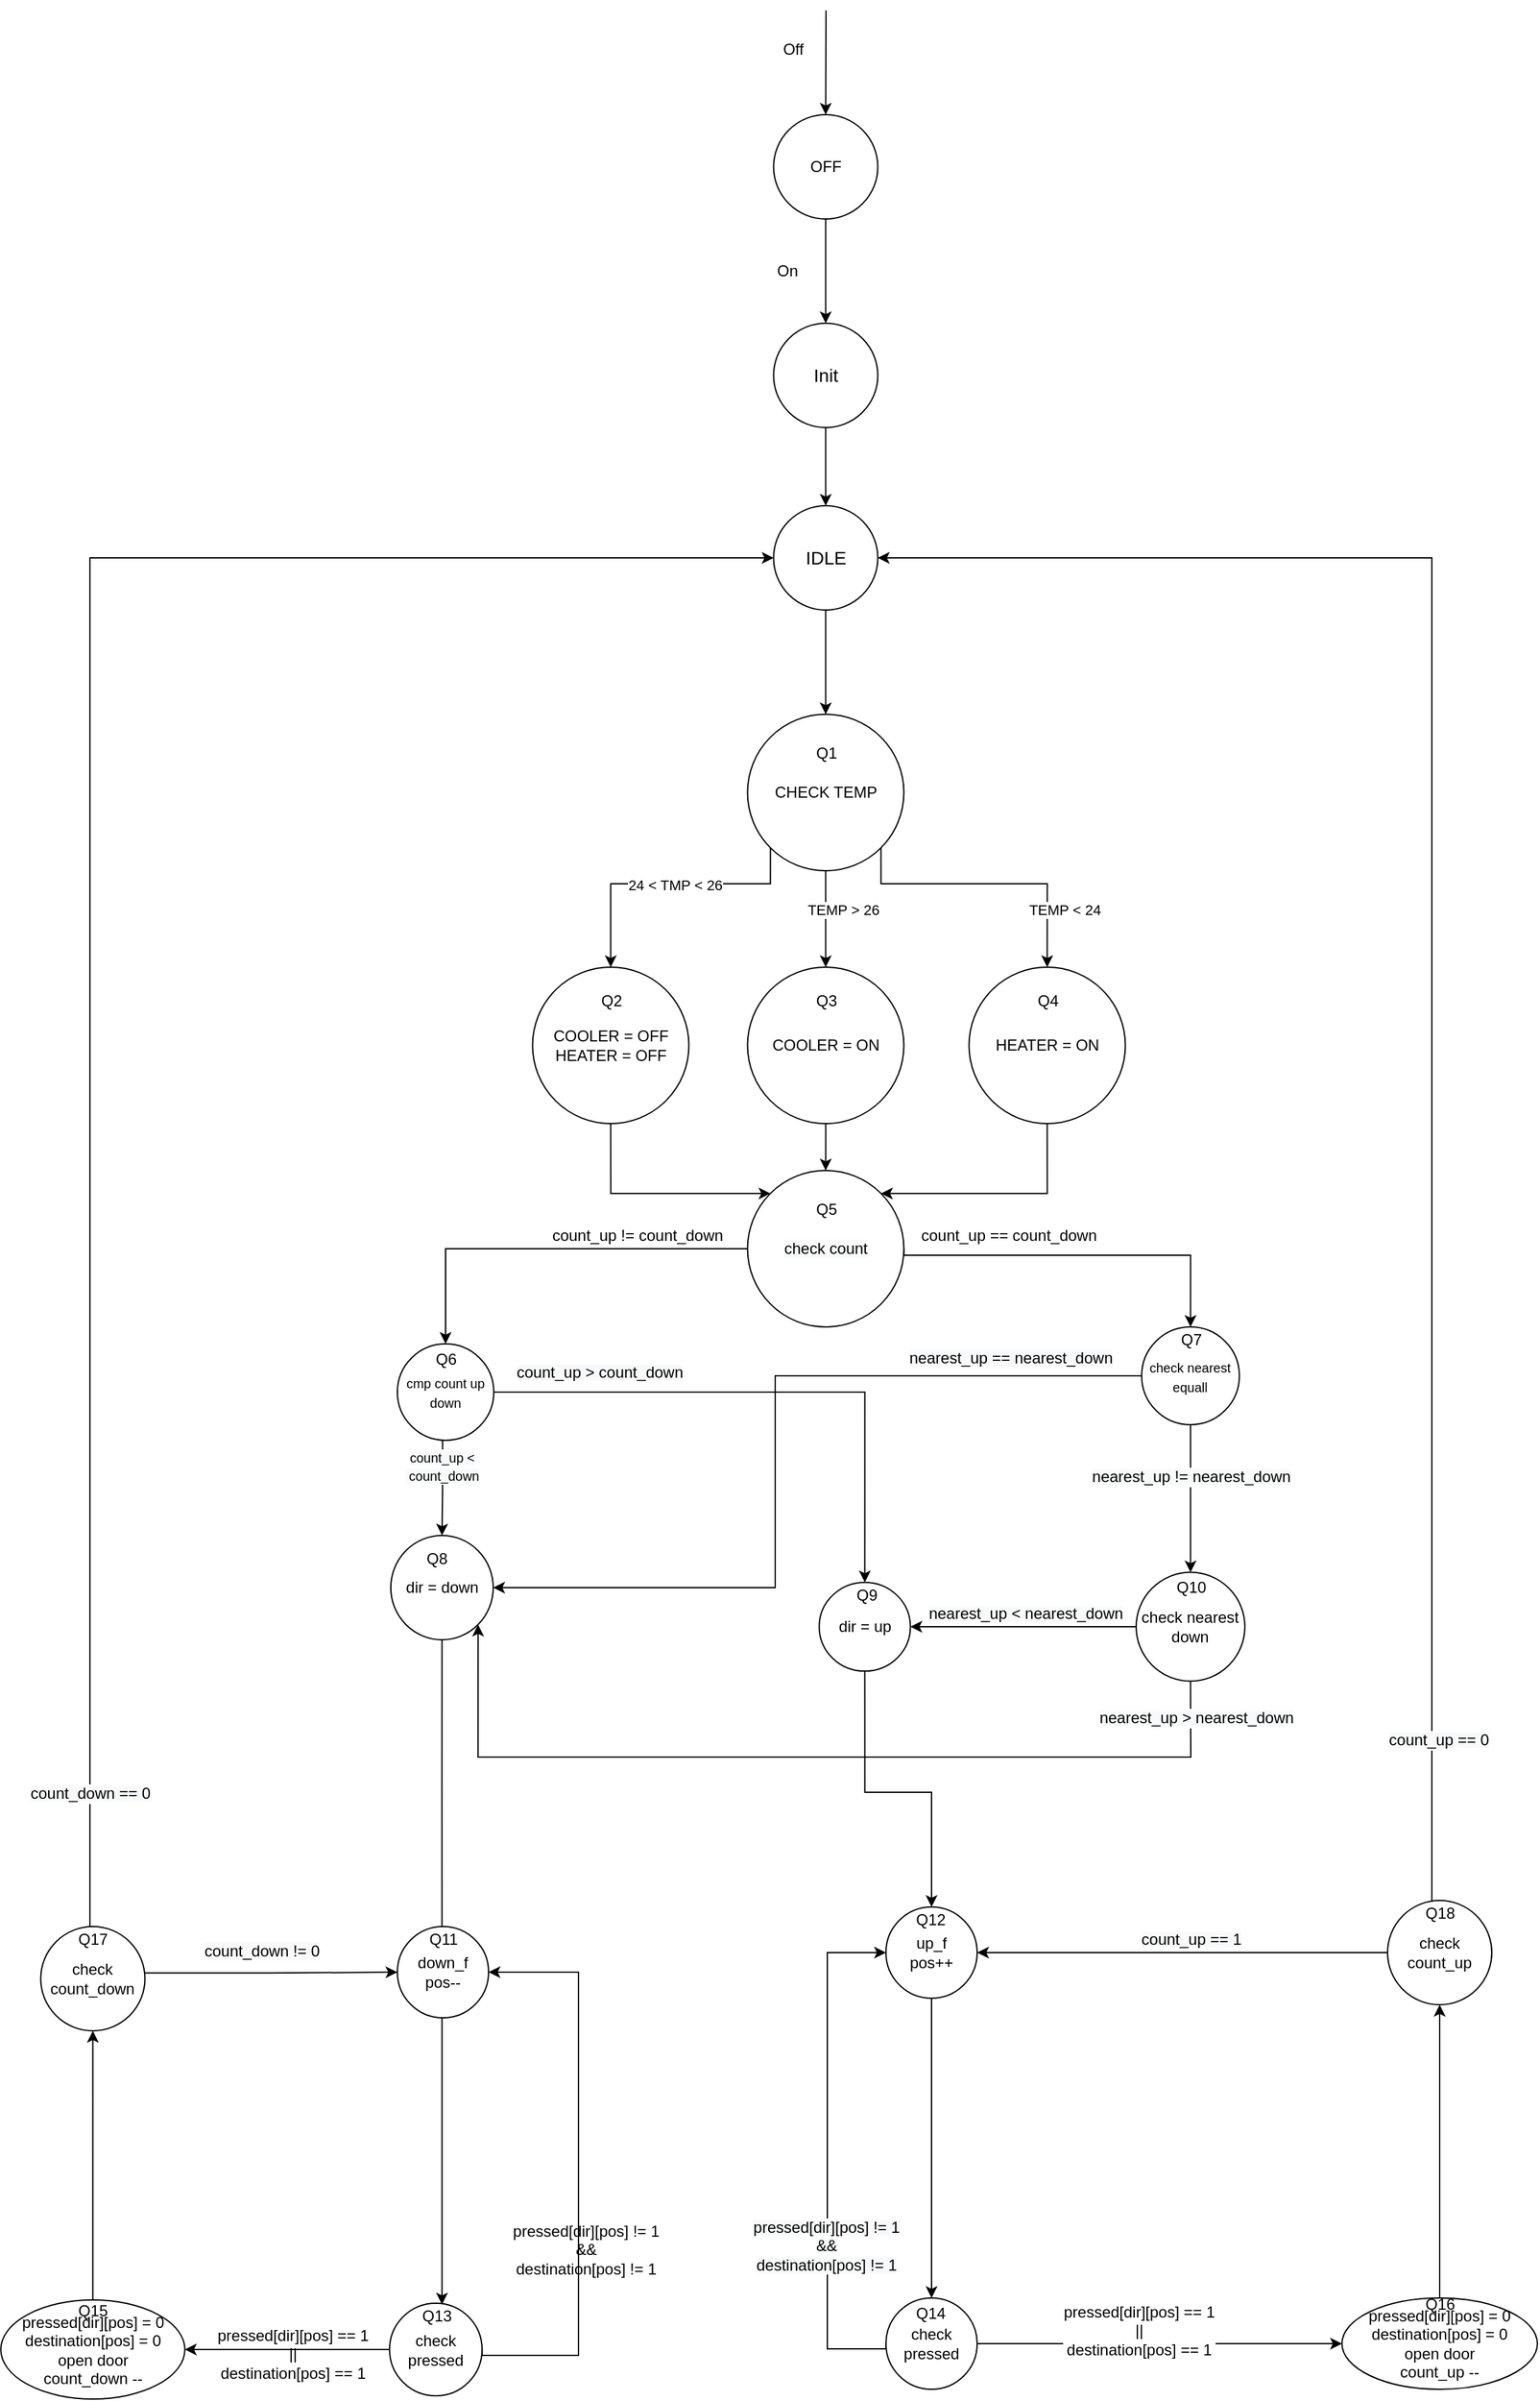 <mxfile version="14.1.8" type="device" pages="2"><diagram id="pv9INBrk64z_l6ljHZR-" name="Elevator-FSM"><mxGraphModel dx="2687" dy="2450" grid="1" gridSize="10" guides="1" tooltips="1" connect="1" arrows="1" fold="1" page="1" pageScale="1" pageWidth="850" pageHeight="1100" math="0" shadow="0"><root><mxCell id="Q8bLb87BkeB2P3EXjg8J-0"/><mxCell id="Q8bLb87BkeB2P3EXjg8J-1" parent="Q8bLb87BkeB2P3EXjg8J-0"/><mxCell id="St3hky7hIt8MXz3nngek-2" style="edgeStyle=orthogonalEdgeStyle;rounded=0;orthogonalLoop=1;jettySize=auto;html=1;entryX=0.5;entryY=0;entryDx=0;entryDy=0;exitX=1;exitY=0.5;exitDx=0;exitDy=0;" parent="Q8bLb87BkeB2P3EXjg8J-1" source="St3hky7hIt8MXz3nngek-59" target="St3hky7hIt8MXz3nngek-12" edge="1"><mxGeometry relative="1" as="geometry"><mxPoint x="540" y="560" as="targetPoint"/><mxPoint x="239.25" y="450" as="sourcePoint"/></mxGeometry></mxCell><mxCell id="St3hky7hIt8MXz3nngek-4" style="edgeStyle=orthogonalEdgeStyle;rounded=0;orthogonalLoop=1;jettySize=auto;html=1;entryX=0.5;entryY=0;entryDx=0;entryDy=0;exitX=0.469;exitY=0.991;exitDx=0;exitDy=0;exitPerimeter=0;" parent="Q8bLb87BkeB2P3EXjg8J-1" source="St3hky7hIt8MXz3nngek-59" target="St3hky7hIt8MXz3nngek-14" edge="1"><mxGeometry relative="1" as="geometry"><mxPoint x="154" y="500" as="sourcePoint"/></mxGeometry></mxCell><mxCell id="St3hky7hIt8MXz3nngek-5" value="&lt;span style=&quot;font-size: 10px ; background-color: rgb(248 , 249 , 250)&quot;&gt;count_up &amp;lt;&lt;br&gt;&amp;nbsp;count_down&lt;/span&gt;" style="edgeLabel;html=1;align=center;verticalAlign=middle;resizable=0;points=[];" parent="St3hky7hIt8MXz3nngek-4" connectable="0" vertex="1"><mxGeometry x="-0.442" y="-1" relative="1" as="geometry"><mxPoint as="offset"/></mxGeometry></mxCell><mxCell id="St3hky7hIt8MXz3nngek-7" style="edgeStyle=orthogonalEdgeStyle;rounded=0;orthogonalLoop=1;jettySize=auto;html=1;entryX=0.5;entryY=0;entryDx=0;entryDy=0;" parent="Q8bLb87BkeB2P3EXjg8J-1" edge="1"><mxGeometry relative="1" as="geometry"><mxPoint x="154.25" y="1140" as="targetPoint"/><mxPoint x="154.25" y="920" as="sourcePoint"/></mxGeometry></mxCell><mxCell id="St3hky7hIt8MXz3nngek-9" style="edgeStyle=orthogonalEdgeStyle;rounded=0;orthogonalLoop=1;jettySize=auto;html=1;entryX=0.5;entryY=0;entryDx=0;entryDy=0;exitX=0.5;exitY=1;exitDx=0;exitDy=0;" parent="Q8bLb87BkeB2P3EXjg8J-1" source="yNQy69_qv_kKldYW7w_j-2" target="yNQy69_qv_kKldYW7w_j-1" edge="1"><mxGeometry relative="1" as="geometry"><mxPoint x="515" y="900" as="sourcePoint"/><mxPoint x="540" y="1140" as="targetPoint"/><Array as="points"><mxPoint x="530" y="1134"/></Array></mxGeometry></mxCell><mxCell id="St3hky7hIt8MXz3nngek-11" style="edgeStyle=orthogonalEdgeStyle;rounded=0;orthogonalLoop=1;jettySize=auto;html=1;entryX=0.5;entryY=0;entryDx=0;entryDy=0;" parent="Q8bLb87BkeB2P3EXjg8J-1" source="St3hky7hIt8MXz3nngek-12" target="yNQy69_qv_kKldYW7w_j-2" edge="1"><mxGeometry relative="1" as="geometry"><mxPoint x="515" y="840" as="targetPoint"/><Array as="points"><mxPoint x="479" y="747"/><mxPoint x="530" y="747"/></Array></mxGeometry></mxCell><mxCell id="St3hky7hIt8MXz3nngek-12" value="&lt;font style=&quot;font-size: 12px&quot;&gt;dir = up&lt;/font&gt;" style="ellipse;whiteSpace=wrap;html=1;" parent="Q8bLb87BkeB2P3EXjg8J-1" vertex="1"><mxGeometry x="443.76" y="585.95" width="70" height="68.11" as="geometry"/></mxCell><mxCell id="St3hky7hIt8MXz3nngek-13" style="edgeStyle=orthogonalEdgeStyle;rounded=0;orthogonalLoop=1;jettySize=auto;html=1;entryX=0.5;entryY=0;entryDx=0;entryDy=0;" parent="Q8bLb87BkeB2P3EXjg8J-1" source="St3hky7hIt8MXz3nngek-14" edge="1"><mxGeometry relative="1" as="geometry"><mxPoint x="154.25" y="860" as="targetPoint"/></mxGeometry></mxCell><mxCell id="St3hky7hIt8MXz3nngek-14" value="&lt;font style=&quot;font-size: 12px&quot;&gt;dir = down&lt;/font&gt;" style="ellipse;whiteSpace=wrap;html=1;" parent="Q8bLb87BkeB2P3EXjg8J-1" vertex="1"><mxGeometry x="114.94" y="550" width="78.62" height="80" as="geometry"/></mxCell><mxCell id="St3hky7hIt8MXz3nngek-15" style="edgeStyle=orthogonalEdgeStyle;rounded=0;orthogonalLoop=1;jettySize=auto;html=1;entryX=0;entryY=0.5;entryDx=0;entryDy=0;exitX=1;exitY=0.5;exitDx=0;exitDy=0;" parent="Q8bLb87BkeB2P3EXjg8J-1" source="yNQy69_qv_kKldYW7w_j-1" target="St3hky7hIt8MXz3nngek-21" edge="1"><mxGeometry relative="1" as="geometry"><mxPoint x="620.63" y="1114.29" as="sourcePoint"/></mxGeometry></mxCell><mxCell id="St3hky7hIt8MXz3nngek-16" value="&lt;span style=&quot;color: rgb(0 , 0 , 0) ; font-family: &amp;#34;helvetica&amp;#34; ; font-style: normal ; font-weight: 400 ; letter-spacing: normal ; text-indent: 0px ; text-transform: none ; word-spacing: 0px ; display: inline ; float: none&quot;&gt;&lt;font style=&quot;font-size: 12px&quot;&gt;pressed[dir][pos] == 1&lt;br&gt;||&lt;br&gt;destination[pos] == 1&lt;br&gt;&lt;/font&gt;&lt;/span&gt;" style="edgeLabel;html=1;align=center;verticalAlign=middle;resizable=0;points=[];" parent="St3hky7hIt8MXz3nngek-15" connectable="0" vertex="1"><mxGeometry x="-0.139" y="-1" relative="1" as="geometry"><mxPoint x="3" y="-11" as="offset"/></mxGeometry></mxCell><mxCell id="St3hky7hIt8MXz3nngek-17" style="edgeStyle=orthogonalEdgeStyle;rounded=0;orthogonalLoop=1;jettySize=auto;html=1;entryX=0;entryY=0.5;entryDx=0;entryDy=0;exitX=0;exitY=0.5;exitDx=0;exitDy=0;" parent="Q8bLb87BkeB2P3EXjg8J-1" source="yNQy69_qv_kKldYW7w_j-1" target="yNQy69_qv_kKldYW7w_j-2" edge="1"><mxGeometry relative="1" as="geometry"><Array as="points"><mxPoint x="450" y="1174"/><mxPoint x="450" y="870"/></Array><mxPoint x="465" y="1170" as="sourcePoint"/><mxPoint x="455" y="870.029" as="targetPoint"/></mxGeometry></mxCell><mxCell id="St3hky7hIt8MXz3nngek-18" value="&lt;span style=&quot;color: rgb(0 , 0 , 0) ; font-family: &amp;#34;helvetica&amp;#34; ; font-style: normal ; font-weight: 400 ; letter-spacing: normal ; text-align: center ; text-indent: 0px ; text-transform: none ; word-spacing: 0px ; background-color: rgb(248 , 249 , 250) ; display: inline ; float: none&quot;&gt;&lt;font style=&quot;font-size: 12px&quot;&gt;pressed[dir][pos] != 1&lt;br&gt;&amp;amp;&amp;amp;&lt;br&gt;&lt;span&gt;destination[pos] != 1&lt;/span&gt;&lt;br&gt;&lt;/font&gt;&lt;/span&gt;" style="edgeLabel;html=1;align=center;verticalAlign=middle;resizable=0;points=[];" parent="St3hky7hIt8MXz3nngek-17" connectable="0" vertex="1"><mxGeometry x="-0.353" y="-1" relative="1" as="geometry"><mxPoint x="-2.25" y="0.86" as="offset"/></mxGeometry></mxCell><mxCell id="St3hky7hIt8MXz3nngek-20" style="edgeStyle=orthogonalEdgeStyle;rounded=0;orthogonalLoop=1;jettySize=auto;html=1;exitX=0.5;exitY=0;exitDx=0;exitDy=0;entryX=0.5;entryY=1;entryDx=0;entryDy=0;" parent="Q8bLb87BkeB2P3EXjg8J-1" source="St3hky7hIt8MXz3nngek-21" target="yNQy69_qv_kKldYW7w_j-0" edge="1"><mxGeometry relative="1" as="geometry"><mxPoint x="915" y="925.0" as="targetPoint"/><Array as="points"><mxPoint x="920" y="1050"/><mxPoint x="920" y="1050"/></Array></mxGeometry></mxCell><mxCell id="St3hky7hIt8MXz3nngek-21" value="&lt;div&gt;&lt;font style=&quot;font-size: 12px&quot;&gt;pressed[dir][pos] = 0&lt;/font&gt;&lt;/div&gt;&lt;div&gt;&lt;font style=&quot;font-size: 12px&quot;&gt;&lt;span style=&quot;font-family: &amp;#34;helvetica&amp;#34;&quot;&gt;destination[pos] = 0&lt;/span&gt;&lt;br&gt;&lt;/font&gt;&lt;/div&gt;&lt;div&gt;&lt;font style=&quot;font-size: 12px&quot;&gt;open door&lt;/font&gt;&lt;/div&gt;&lt;div&gt;&lt;font style=&quot;font-size: 12px&quot;&gt;count_up --&lt;/font&gt;&lt;br&gt;&lt;/div&gt;" style="ellipse;whiteSpace=wrap;html=1;" parent="Q8bLb87BkeB2P3EXjg8J-1" vertex="1"><mxGeometry x="845" y="1135" width="150" height="70" as="geometry"/></mxCell><mxCell id="St3hky7hIt8MXz3nngek-22" style="edgeStyle=orthogonalEdgeStyle;rounded=0;orthogonalLoop=1;jettySize=auto;html=1;exitX=0.425;exitY=0;exitDx=0;exitDy=0;exitPerimeter=0;" parent="Q8bLb87BkeB2P3EXjg8J-1" source="yNQy69_qv_kKldYW7w_j-0" target="St3hky7hIt8MXz3nngek-57" edge="1"><mxGeometry relative="1" as="geometry"><mxPoint x="633.75" y="135" as="targetPoint"/><Array as="points"><mxPoint x="914" y="-200"/></Array><mxPoint x="915" y="815" as="sourcePoint"/></mxGeometry></mxCell><mxCell id="St3hky7hIt8MXz3nngek-23" value="&lt;span style=&quot;color: rgb(0 , 0 , 0) ; font-family: &amp;#34;helvetica&amp;#34; ; font-style: normal ; font-weight: 400 ; letter-spacing: normal ; text-align: center ; text-indent: 0px ; text-transform: none ; word-spacing: 0px ; background-color: rgb(248 , 249 , 250) ; display: inline ; float: none&quot;&gt;&lt;font style=&quot;font-size: 12px&quot;&gt;count_up == 0&lt;/font&gt;&lt;/span&gt;" style="edgeLabel;html=1;align=center;verticalAlign=middle;resizable=0;points=[];" parent="St3hky7hIt8MXz3nngek-22" connectable="0" vertex="1"><mxGeometry x="-0.683" y="-5" relative="1" as="geometry"><mxPoint y="107" as="offset"/></mxGeometry></mxCell><mxCell id="St3hky7hIt8MXz3nngek-24" style="edgeStyle=orthogonalEdgeStyle;rounded=0;orthogonalLoop=1;jettySize=auto;html=1;exitX=0;exitY=0.5;exitDx=0;exitDy=0;entryX=1;entryY=0.5;entryDx=0;entryDy=0;" parent="Q8bLb87BkeB2P3EXjg8J-1" source="yNQy69_qv_kKldYW7w_j-0" target="yNQy69_qv_kKldYW7w_j-2" edge="1"><mxGeometry relative="1" as="geometry"><mxPoint x="831" y="870.0" as="sourcePoint"/><mxPoint x="570" y="870" as="targetPoint"/></mxGeometry></mxCell><mxCell id="St3hky7hIt8MXz3nngek-25" value="&lt;span style=&quot;color: rgb(0 , 0 , 0) ; font-family: &amp;#34;helvetica&amp;#34; ; font-style: normal ; font-weight: 400 ; letter-spacing: normal ; text-align: center ; text-indent: 0px ; text-transform: none ; word-spacing: 0px ; background-color: rgb(248 , 249 , 250) ; display: inline ; float: none&quot;&gt;&lt;font style=&quot;font-size: 12px&quot;&gt;count_up == 1&lt;/font&gt;&lt;/span&gt;" style="edgeLabel;html=1;align=center;verticalAlign=middle;resizable=0;points=[];" parent="St3hky7hIt8MXz3nngek-24" connectable="0" vertex="1"><mxGeometry x="-0.838" y="-3" relative="1" as="geometry"><mxPoint x="-126.24" y="-7" as="offset"/></mxGeometry></mxCell><mxCell id="St3hky7hIt8MXz3nngek-27" style="edgeStyle=orthogonalEdgeStyle;rounded=0;orthogonalLoop=1;jettySize=auto;html=1;entryX=1;entryY=0.5;entryDx=0;entryDy=0;exitX=0;exitY=0.5;exitDx=0;exitDy=0;" parent="Q8bLb87BkeB2P3EXjg8J-1" source="yNQy69_qv_kKldYW7w_j-8" target="St3hky7hIt8MXz3nngek-33" edge="1"><mxGeometry relative="1" as="geometry"><mxPoint x="79.25" y="1190" as="sourcePoint"/></mxGeometry></mxCell><mxCell id="St3hky7hIt8MXz3nngek-29" style="edgeStyle=orthogonalEdgeStyle;rounded=0;orthogonalLoop=1;jettySize=auto;html=1;exitX=1;exitY=0.5;exitDx=0;exitDy=0;entryX=1;entryY=0.5;entryDx=0;entryDy=0;" parent="Q8bLb87BkeB2P3EXjg8J-1" source="yNQy69_qv_kKldYW7w_j-8" target="yNQy69_qv_kKldYW7w_j-5" edge="1"><mxGeometry relative="1" as="geometry"><Array as="points"><mxPoint x="185" y="1179"/><mxPoint x="259" y="1179"/><mxPoint x="259" y="885"/></Array><mxPoint x="214.25" y="890" as="targetPoint"/><mxPoint x="229.25" y="1190" as="sourcePoint"/></mxGeometry></mxCell><mxCell id="St3hky7hIt8MXz3nngek-32" style="edgeStyle=orthogonalEdgeStyle;rounded=0;orthogonalLoop=1;jettySize=auto;html=1;entryX=0.5;entryY=1;entryDx=0;entryDy=0;" parent="Q8bLb87BkeB2P3EXjg8J-1" source="St3hky7hIt8MXz3nngek-33" target="yNQy69_qv_kKldYW7w_j-3" edge="1"><mxGeometry relative="1" as="geometry"><mxPoint x="-113.75" y="955" as="targetPoint"/></mxGeometry></mxCell><mxCell id="St3hky7hIt8MXz3nngek-33" value="&lt;div&gt;&lt;font style=&quot;font-size: 12px&quot;&gt;pressed[dir][pos] = 0&lt;/font&gt;&lt;/div&gt;&lt;div&gt;&lt;font style=&quot;font-size: 12px&quot;&gt;&lt;span style=&quot;font-family: &amp;#34;helvetica&amp;#34;&quot;&gt;destination[pos] = 0&lt;/span&gt;&lt;br&gt;&lt;/font&gt;&lt;/div&gt;&lt;div&gt;&lt;font style=&quot;font-size: 12px&quot;&gt;open door&lt;/font&gt;&lt;/div&gt;&lt;div&gt;&lt;font style=&quot;font-size: 12px&quot;&gt;count_down --&lt;/font&gt;&lt;br&gt;&lt;/div&gt;" style="ellipse;whiteSpace=wrap;html=1;" parent="Q8bLb87BkeB2P3EXjg8J-1" vertex="1"><mxGeometry x="-184.37" y="1136.5" width="141.25" height="76" as="geometry"/></mxCell><mxCell id="St3hky7hIt8MXz3nngek-34" style="edgeStyle=orthogonalEdgeStyle;rounded=0;orthogonalLoop=1;jettySize=auto;html=1;entryX=0;entryY=0.5;entryDx=0;entryDy=0;exitX=0.989;exitY=0.445;exitDx=0;exitDy=0;exitPerimeter=0;" parent="Q8bLb87BkeB2P3EXjg8J-1" source="yNQy69_qv_kKldYW7w_j-3" target="yNQy69_qv_kKldYW7w_j-5" edge="1"><mxGeometry relative="1" as="geometry"><mxPoint x="94.25" y="890" as="targetPoint"/><mxPoint x="-27.5" y="890" as="sourcePoint"/></mxGeometry></mxCell><mxCell id="St3hky7hIt8MXz3nngek-36" value="&lt;span style=&quot;color: rgb(0 , 0 , 0) ; font-family: &amp;#34;helvetica&amp;#34; ; font-style: normal ; font-weight: 400 ; letter-spacing: normal ; text-align: center ; text-indent: 0px ; text-transform: none ; word-spacing: 0px ; background-color: rgb(248 , 249 , 250) ; display: inline ; float: none&quot;&gt;&lt;font style=&quot;font-size: 12px&quot;&gt;count_down == 0&lt;/font&gt;&lt;/span&gt;" style="edgeStyle=orthogonalEdgeStyle;rounded=0;orthogonalLoop=1;jettySize=auto;html=1;exitX=0.5;exitY=0;exitDx=0;exitDy=0;" parent="Q8bLb87BkeB2P3EXjg8J-1" source="yNQy69_qv_kKldYW7w_j-3" target="St3hky7hIt8MXz3nngek-57" edge="1"><mxGeometry x="-0.868" relative="1" as="geometry"><Array as="points"><mxPoint x="-116" y="850"/><mxPoint x="-116" y="-200"/></Array><mxPoint x="-116.165" y="829.94" as="sourcePoint"/><mxPoint x="263.75" y="135" as="targetPoint"/><mxPoint as="offset"/></mxGeometry></mxCell><mxCell id="St3hky7hIt8MXz3nngek-39" style="edgeStyle=orthogonalEdgeStyle;rounded=0;orthogonalLoop=1;jettySize=auto;html=1;entryX=1;entryY=0.5;entryDx=0;entryDy=0;exitX=0;exitY=0.5;exitDx=0;exitDy=0;" parent="Q8bLb87BkeB2P3EXjg8J-1" source="St3hky7hIt8MXz3nngek-61" target="St3hky7hIt8MXz3nngek-12" edge="1"><mxGeometry relative="1" as="geometry"><mxPoint x="1523.75" y="830" as="targetPoint"/><mxPoint x="626.25" y="607.5" as="sourcePoint"/></mxGeometry></mxCell><mxCell id="St3hky7hIt8MXz3nngek-40" value="&lt;span style=&quot;color: rgb(0 , 0 , 0) ; font-family: &amp;#34;helvetica&amp;#34; ; font-style: normal ; font-weight: 400 ; letter-spacing: normal ; text-align: center ; text-indent: 0px ; text-transform: none ; word-spacing: 0px ; background-color: rgb(248 , 249 , 250) ; display: inline ; float: none&quot;&gt;&lt;font style=&quot;font-size: 12px&quot;&gt;nearest_up &amp;lt; nearest_down&lt;/font&gt;&lt;/span&gt;" style="edgeLabel;html=1;align=center;verticalAlign=middle;resizable=0;points=[];" parent="St3hky7hIt8MXz3nngek-39" connectable="0" vertex="1"><mxGeometry x="-0.322" y="-1" relative="1" as="geometry"><mxPoint x="-27.06" y="-9.01" as="offset"/></mxGeometry></mxCell><mxCell id="St3hky7hIt8MXz3nngek-41" style="edgeStyle=orthogonalEdgeStyle;rounded=0;orthogonalLoop=1;jettySize=auto;html=1;entryX=1;entryY=1;entryDx=0;entryDy=0;exitX=0.5;exitY=1;exitDx=0;exitDy=0;" parent="Q8bLb87BkeB2P3EXjg8J-1" source="St3hky7hIt8MXz3nngek-61" target="St3hky7hIt8MXz3nngek-14" edge="1"><mxGeometry relative="1" as="geometry"><Array as="points"><mxPoint x="729" y="680"/><mxPoint x="729" y="680"/><mxPoint x="729" y="720"/><mxPoint x="182" y="720"/></Array><mxPoint x="723.75" y="675" as="sourcePoint"/></mxGeometry></mxCell><mxCell id="St3hky7hIt8MXz3nngek-42" value="&lt;span style=&quot;background-color: rgb(248 , 249 , 250)&quot;&gt;&lt;font style=&quot;font-size: 12px&quot;&gt;nearest_up &amp;gt; nearest_down&lt;/font&gt;&lt;/span&gt;" style="edgeLabel;html=1;align=center;verticalAlign=middle;resizable=0;points=[];" parent="St3hky7hIt8MXz3nngek-41" connectable="0" vertex="1"><mxGeometry x="-0.78" y="-3" relative="1" as="geometry"><mxPoint x="23.9" y="-27" as="offset"/></mxGeometry></mxCell><mxCell id="St3hky7hIt8MXz3nngek-44" style="edgeStyle=orthogonalEdgeStyle;rounded=0;orthogonalLoop=1;jettySize=auto;html=1;entryX=0.5;entryY=0;entryDx=0;entryDy=0;exitX=0;exitY=0.5;exitDx=0;exitDy=0;" parent="Q8bLb87BkeB2P3EXjg8J-1" source="St3hky7hIt8MXz3nngek-56" target="St3hky7hIt8MXz3nngek-59" edge="1"><mxGeometry relative="1" as="geometry"><mxPoint x="373.75" y="335" as="sourcePoint"/><mxPoint x="154.25" y="380" as="targetPoint"/></mxGeometry></mxCell><mxCell id="St3hky7hIt8MXz3nngek-46" style="edgeStyle=orthogonalEdgeStyle;rounded=0;orthogonalLoop=1;jettySize=auto;html=1;entryX=0.5;entryY=0;entryDx=0;entryDy=0;exitX=1;exitY=0.5;exitDx=0;exitDy=0;" parent="Q8bLb87BkeB2P3EXjg8J-1" source="St3hky7hIt8MXz3nngek-56" target="St3hky7hIt8MXz3nngek-60" edge="1"><mxGeometry relative="1" as="geometry"><Array as="points"><mxPoint x="509" y="335"/><mxPoint x="729" y="335"/></Array><mxPoint x="523.75" y="335" as="sourcePoint"/><mxPoint x="723.75" y="350" as="targetPoint"/></mxGeometry></mxCell><mxCell id="St3hky7hIt8MXz3nngek-49" style="edgeStyle=orthogonalEdgeStyle;rounded=0;orthogonalLoop=1;jettySize=auto;html=1;entryX=1;entryY=0.5;entryDx=0;entryDy=0;exitX=0;exitY=0.5;exitDx=0;exitDy=0;" parent="Q8bLb87BkeB2P3EXjg8J-1" source="St3hky7hIt8MXz3nngek-60" target="St3hky7hIt8MXz3nngek-14" edge="1"><mxGeometry relative="1" as="geometry"><mxPoint x="18.75" y="370.0" as="targetPoint"/><Array as="points"><mxPoint x="410" y="428"/><mxPoint x="410" y="590"/></Array><mxPoint x="633.75" y="415" as="sourcePoint"/></mxGeometry></mxCell><mxCell id="St3hky7hIt8MXz3nngek-51" style="edgeStyle=orthogonalEdgeStyle;rounded=0;orthogonalLoop=1;jettySize=auto;html=1;exitX=0.5;exitY=1;exitDx=0;exitDy=0;entryX=0.5;entryY=0;entryDx=0;entryDy=0;" parent="Q8bLb87BkeB2P3EXjg8J-1" source="St3hky7hIt8MXz3nngek-60" target="St3hky7hIt8MXz3nngek-61" edge="1"><mxGeometry relative="1" as="geometry"><mxPoint x="723.75" y="480" as="sourcePoint"/><mxPoint x="723.75" y="540" as="targetPoint"/></mxGeometry></mxCell><mxCell id="St3hky7hIt8MXz3nngek-54" value="&lt;span style=&quot;background-color: rgb(248 , 249 , 250)&quot;&gt;&lt;font style=&quot;font-size: 12px&quot;&gt;count_up &amp;gt; count_down&lt;/font&gt;&lt;/span&gt;" style="edgeLabel;html=1;align=center;verticalAlign=middle;resizable=0;points=[];" parent="Q8bLb87BkeB2P3EXjg8J-1" connectable="0" vertex="1"><mxGeometry x="626.246" y="420" as="geometry"><mxPoint x="-351" y="5" as="offset"/></mxGeometry></mxCell><mxCell id="St3hky7hIt8MXz3nngek-55" value="&lt;span style=&quot;background-color: rgb(248 , 249 , 250)&quot;&gt;&lt;font style=&quot;font-size: 12px&quot;&gt;nearest_up != nearest_down&lt;/font&gt;&lt;/span&gt;" style="edgeLabel;html=1;align=center;verticalAlign=middle;resizable=0;points=[];" parent="Q8bLb87BkeB2P3EXjg8J-1" connectable="0" vertex="1"><mxGeometry x="740.5" y="710" as="geometry"><mxPoint x="-12" y="-205" as="offset"/></mxGeometry></mxCell><mxCell id="St3hky7hIt8MXz3nngek-56" value="&lt;span style=&quot;color: rgb(0 , 0 , 0) ; font-family: &amp;#34;helvetica&amp;#34; ; font-style: normal ; font-weight: 400 ; letter-spacing: normal ; text-align: center ; text-indent: 0px ; text-transform: none ; word-spacing: 0px ; background-color: rgb(248 , 249 , 250) ; display: inline ; float: none&quot;&gt;&lt;font style=&quot;font-size: 12px&quot;&gt;check count&lt;/font&gt;&lt;/span&gt;" style="ellipse;whiteSpace=wrap;html=1;aspect=fixed;" parent="Q8bLb87BkeB2P3EXjg8J-1" vertex="1"><mxGeometry x="388.75" y="270" width="120" height="120" as="geometry"/></mxCell><mxCell id="St3hky7hIt8MXz3nngek-57" value="&lt;font style=&quot;font-size: 14px&quot;&gt;IDLE&lt;/font&gt;" style="ellipse;whiteSpace=wrap;html=1;aspect=fixed;" parent="Q8bLb87BkeB2P3EXjg8J-1" vertex="1"><mxGeometry x="408.75" y="-240" width="80" height="80" as="geometry"/></mxCell><mxCell id="St3hky7hIt8MXz3nngek-59" value="&lt;font style=&quot;font-size: 10px&quot;&gt;cmp count up down&lt;br&gt;&lt;/font&gt;" style="ellipse;whiteSpace=wrap;html=1;aspect=fixed;" parent="Q8bLb87BkeB2P3EXjg8J-1" vertex="1"><mxGeometry x="120" y="403" width="74" height="74" as="geometry"/></mxCell><mxCell id="St3hky7hIt8MXz3nngek-60" value="&lt;font style=&quot;font-size: 10px&quot;&gt;check nearest equall&lt;/font&gt;" style="ellipse;whiteSpace=wrap;html=1;aspect=fixed;" parent="Q8bLb87BkeB2P3EXjg8J-1" vertex="1"><mxGeometry x="691.26" y="390" width="75" height="75" as="geometry"/></mxCell><mxCell id="St3hky7hIt8MXz3nngek-61" value="&lt;font style=&quot;font-size: 12px&quot;&gt;check nearest down&lt;/font&gt;" style="ellipse;whiteSpace=wrap;html=1;aspect=fixed;" parent="Q8bLb87BkeB2P3EXjg8J-1" vertex="1"><mxGeometry x="687.05" y="578.29" width="83.43" height="83.43" as="geometry"/></mxCell><mxCell id="St3hky7hIt8MXz3nngek-62" value="count_up != count_down" style="text;html=1;align=center;verticalAlign=middle;resizable=0;points=[];autosize=1;" parent="Q8bLb87BkeB2P3EXjg8J-1" vertex="1"><mxGeometry x="229.25" y="310" width="150" height="20" as="geometry"/></mxCell><mxCell id="St3hky7hIt8MXz3nngek-63" value="count_up == count_down" style="text;html=1;align=center;verticalAlign=middle;resizable=0;points=[];autosize=1;" parent="Q8bLb87BkeB2P3EXjg8J-1" vertex="1"><mxGeometry x="513.75" y="310" width="150" height="20" as="geometry"/></mxCell><mxCell id="St3hky7hIt8MXz3nngek-64" value="&lt;span style=&quot;color: rgb(0 , 0 , 0) ; font-family: &amp;#34;helvetica&amp;#34; ; font-style: normal ; font-weight: 400 ; letter-spacing: normal ; text-align: center ; text-indent: 0px ; text-transform: none ; word-spacing: 0px ; background-color: rgb(248 , 249 , 250) ; display: inline ; float: none&quot;&gt;&lt;font style=&quot;font-size: 12px&quot;&gt;nearest_up == nearest_down&lt;/font&gt;&lt;/span&gt;" style="text;whiteSpace=wrap;html=1;" parent="Q8bLb87BkeB2P3EXjg8J-1" vertex="1"><mxGeometry x="510.63" y="400" width="168.12" height="30" as="geometry"/></mxCell><mxCell id="yNQy69_qv_kKldYW7w_j-0" value="&lt;font style=&quot;font-size: 12px&quot;&gt;check count_up&lt;/font&gt;" style="ellipse;whiteSpace=wrap;html=1;aspect=fixed;" parent="Q8bLb87BkeB2P3EXjg8J-1" vertex="1"><mxGeometry x="880" y="830" width="80" height="80" as="geometry"/></mxCell><mxCell id="yNQy69_qv_kKldYW7w_j-1" value="check pressed" style="ellipse;whiteSpace=wrap;html=1;aspect=fixed;" parent="Q8bLb87BkeB2P3EXjg8J-1" vertex="1"><mxGeometry x="495" y="1135" width="70" height="70" as="geometry"/></mxCell><mxCell id="yNQy69_qv_kKldYW7w_j-2" value="&lt;div&gt;&lt;font style=&quot;font-size: 12px&quot;&gt;up_f&lt;/font&gt;&lt;/div&gt;&lt;div&gt;&lt;font style=&quot;font-size: 12px&quot;&gt;pos++&lt;/font&gt;&lt;/div&gt;" style="ellipse;whiteSpace=wrap;html=1;aspect=fixed;" parent="Q8bLb87BkeB2P3EXjg8J-1" vertex="1"><mxGeometry x="495" y="835" width="70" height="70" as="geometry"/></mxCell><mxCell id="yNQy69_qv_kKldYW7w_j-3" value="&lt;font style=&quot;font-size: 12px&quot;&gt;check count_down&lt;/font&gt;" style="ellipse;whiteSpace=wrap;html=1;aspect=fixed;" parent="Q8bLb87BkeB2P3EXjg8J-1" vertex="1"><mxGeometry x="-153.74" y="850" width="80" height="80" as="geometry"/></mxCell><mxCell id="yNQy69_qv_kKldYW7w_j-4" value="&lt;span style=&quot;color: rgb(0 , 0 , 0) ; font-family: &amp;#34;helvetica&amp;#34; ; font-style: normal ; font-weight: 400 ; letter-spacing: normal ; text-align: center ; text-indent: 0px ; text-transform: none ; word-spacing: 0px ; background-color: rgb(248 , 249 , 250) ; display: inline ; float: none&quot;&gt;&lt;font style=&quot;font-size: 12px&quot;&gt;count_down != 0&lt;/font&gt;&lt;/span&gt;" style="text;whiteSpace=wrap;html=1;" parent="Q8bLb87BkeB2P3EXjg8J-1" vertex="1"><mxGeometry x="-30" y="855" width="98.75" height="30" as="geometry"/></mxCell><mxCell id="yNQy69_qv_kKldYW7w_j-5" value="&lt;font style=&quot;font-size: 12px&quot;&gt;down_f&lt;br&gt;pos--&lt;/font&gt;" style="ellipse;whiteSpace=wrap;html=1;aspect=fixed;" parent="Q8bLb87BkeB2P3EXjg8J-1" vertex="1"><mxGeometry x="120" y="850" width="70" height="70" as="geometry"/></mxCell><mxCell id="yNQy69_qv_kKldYW7w_j-6" value="&lt;span style=&quot;font-family: &amp;#34;helvetica&amp;#34;&quot;&gt;pressed[dir][pos] != 1&lt;/span&gt;&lt;br style=&quot;font-family: &amp;#34;helvetica&amp;#34;&quot;&gt;&lt;span style=&quot;font-family: &amp;#34;helvetica&amp;#34;&quot;&gt;&amp;amp;&amp;amp;&lt;/span&gt;&lt;br style=&quot;font-family: &amp;#34;helvetica&amp;#34;&quot;&gt;&lt;span style=&quot;font-family: &amp;#34;helvetica&amp;#34;&quot;&gt;destination[pos] != 1&lt;/span&gt;" style="text;whiteSpace=wrap;html=1;align=center;" parent="Q8bLb87BkeB2P3EXjg8J-1" vertex="1"><mxGeometry x="200" y="1070" width="130" height="30" as="geometry"/></mxCell><mxCell id="yNQy69_qv_kKldYW7w_j-7" value="&lt;div style=&quot;text-align: center&quot;&gt;&lt;span style=&quot;font-family: &amp;#34;helvetica&amp;#34;&quot;&gt;pressed[dir][pos] == 1&lt;/span&gt;&lt;/div&gt;&lt;span style=&quot;color: rgb(0 , 0 , 0) ; font-family: &amp;#34;helvetica&amp;#34; ; font-style: normal ; font-weight: 400 ; letter-spacing: normal ; text-indent: 0px ; text-transform: none ; word-spacing: 0px ; background-color: rgb(248 , 249 , 250) ; display: inline ; float: none&quot;&gt;&lt;div style=&quot;text-align: center&quot;&gt;||&lt;/div&gt;&lt;font style=&quot;font-size: 12px&quot;&gt;&lt;div style=&quot;text-align: center&quot;&gt;destination[pos] == 1&lt;/div&gt;&lt;/font&gt;&lt;/span&gt;" style="text;whiteSpace=wrap;html=1;" parent="Q8bLb87BkeB2P3EXjg8J-1" vertex="1"><mxGeometry x="-20" y="1150" width="120" height="30" as="geometry"/></mxCell><mxCell id="yNQy69_qv_kKldYW7w_j-8" value="&lt;font style=&quot;font-size: 12px&quot;&gt;check pressed&lt;/font&gt;" style="ellipse;whiteSpace=wrap;html=1;aspect=fixed;" parent="Q8bLb87BkeB2P3EXjg8J-1" vertex="1"><mxGeometry x="114" y="1139" width="71" height="71" as="geometry"/></mxCell><mxCell id="yNQy69_qv_kKldYW7w_j-10" value="&lt;font style=&quot;font-size: 14px&quot;&gt;Init&lt;/font&gt;" style="ellipse;whiteSpace=wrap;html=1;aspect=fixed;" parent="Q8bLb87BkeB2P3EXjg8J-1" vertex="1"><mxGeometry x="408.75" y="-380" width="80" height="80" as="geometry"/></mxCell><mxCell id="yNQy69_qv_kKldYW7w_j-11" value="" style="endArrow=classic;html=1;entryX=0.5;entryY=0;entryDx=0;entryDy=0;exitX=0.5;exitY=1;exitDx=0;exitDy=0;" parent="Q8bLb87BkeB2P3EXjg8J-1" source="yNQy69_qv_kKldYW7w_j-14" target="yNQy69_qv_kKldYW7w_j-10" edge="1"><mxGeometry width="50" height="50" relative="1" as="geometry"><mxPoint x="449" y="-440" as="sourcePoint"/><mxPoint x="470" y="-470" as="targetPoint"/></mxGeometry></mxCell><mxCell id="yNQy69_qv_kKldYW7w_j-12" value="" style="endArrow=classic;html=1;entryX=0.5;entryY=0;entryDx=0;entryDy=0;exitX=0.5;exitY=1;exitDx=0;exitDy=0;" parent="Q8bLb87BkeB2P3EXjg8J-1" source="yNQy69_qv_kKldYW7w_j-10" target="St3hky7hIt8MXz3nngek-57" edge="1"><mxGeometry width="50" height="50" relative="1" as="geometry"><mxPoint x="410" y="100" as="sourcePoint"/><mxPoint x="460" y="50" as="targetPoint"/></mxGeometry></mxCell><mxCell id="yNQy69_qv_kKldYW7w_j-14" value="OFF" style="ellipse;whiteSpace=wrap;html=1;aspect=fixed;" parent="Q8bLb87BkeB2P3EXjg8J-1" vertex="1"><mxGeometry x="408.75" y="-540" width="80" height="80" as="geometry"/></mxCell><mxCell id="yNQy69_qv_kKldYW7w_j-15" value="" style="endArrow=classic;html=1;entryX=0.5;entryY=0;entryDx=0;entryDy=0;" parent="Q8bLb87BkeB2P3EXjg8J-1" target="yNQy69_qv_kKldYW7w_j-14" edge="1"><mxGeometry width="50" height="50" relative="1" as="geometry"><mxPoint x="449" y="-620" as="sourcePoint"/><mxPoint x="480" y="-700" as="targetPoint"/></mxGeometry></mxCell><mxCell id="UhH2fOqg7oF-JKP6SIU7-2" style="edgeStyle=orthogonalEdgeStyle;rounded=0;orthogonalLoop=1;jettySize=auto;html=1;entryX=0;entryY=0;entryDx=0;entryDy=0;exitX=0.5;exitY=1;exitDx=0;exitDy=0;" parent="Q8bLb87BkeB2P3EXjg8J-1" source="dBY30EBcYeItfyxzBnP2-0" target="St3hky7hIt8MXz3nngek-56" edge="1"><mxGeometry relative="1" as="geometry"><Array as="points"><mxPoint x="284" y="288"/></Array></mxGeometry></mxCell><mxCell id="dBY30EBcYeItfyxzBnP2-0" value="COOLER = OFF&lt;br&gt;HEATER = OFF" style="ellipse;whiteSpace=wrap;html=1;aspect=fixed;" parent="Q8bLb87BkeB2P3EXjg8J-1" vertex="1"><mxGeometry x="223.75" y="114" width="120" height="120" as="geometry"/></mxCell><mxCell id="UhH2fOqg7oF-JKP6SIU7-1" value="" style="endArrow=classic;html=1;exitX=0.5;exitY=1;exitDx=0;exitDy=0;" parent="Q8bLb87BkeB2P3EXjg8J-1" source="St3hky7hIt8MXz3nngek-57" target="dBY30EBcYeItfyxzBnP2-9" edge="1"><mxGeometry width="50" height="50" relative="1" as="geometry"><mxPoint x="420" as="sourcePoint"/><mxPoint x="445" y="-80" as="targetPoint"/></mxGeometry></mxCell><mxCell id="UhH2fOqg7oF-JKP6SIU7-3" style="edgeStyle=orthogonalEdgeStyle;rounded=0;orthogonalLoop=1;jettySize=auto;html=1;exitX=0.5;exitY=1;exitDx=0;exitDy=0;" parent="Q8bLb87BkeB2P3EXjg8J-1" source="dBY30EBcYeItfyxzBnP2-1" target="St3hky7hIt8MXz3nngek-56" edge="1"><mxGeometry relative="1" as="geometry"><Array as="points"><mxPoint x="449" y="240"/><mxPoint x="449" y="240"/></Array></mxGeometry></mxCell><mxCell id="dBY30EBcYeItfyxzBnP2-1" value="COOLER = ON" style="ellipse;whiteSpace=wrap;html=1;aspect=fixed;" parent="Q8bLb87BkeB2P3EXjg8J-1" vertex="1"><mxGeometry x="388.75" y="114" width="120" height="120" as="geometry"/></mxCell><mxCell id="UhH2fOqg7oF-JKP6SIU7-4" style="edgeStyle=orthogonalEdgeStyle;rounded=0;orthogonalLoop=1;jettySize=auto;html=1;exitX=0.5;exitY=1;exitDx=0;exitDy=0;entryX=1;entryY=0;entryDx=0;entryDy=0;" parent="Q8bLb87BkeB2P3EXjg8J-1" source="dBY30EBcYeItfyxzBnP2-2" target="St3hky7hIt8MXz3nngek-56" edge="1"><mxGeometry relative="1" as="geometry"><Array as="points"><mxPoint x="619" y="288"/></Array></mxGeometry></mxCell><mxCell id="dBY30EBcYeItfyxzBnP2-2" value="HEATER = ON" style="ellipse;whiteSpace=wrap;html=1;aspect=fixed;" parent="Q8bLb87BkeB2P3EXjg8J-1" vertex="1"><mxGeometry x="558.75" y="114" width="120" height="120" as="geometry"/></mxCell><mxCell id="dBY30EBcYeItfyxzBnP2-3" style="edgeStyle=orthogonalEdgeStyle;rounded=0;orthogonalLoop=1;jettySize=auto;html=1;" parent="Q8bLb87BkeB2P3EXjg8J-1" source="dBY30EBcYeItfyxzBnP2-9" target="dBY30EBcYeItfyxzBnP2-1" edge="1"><mxGeometry relative="1" as="geometry"/></mxCell><mxCell id="dBY30EBcYeItfyxzBnP2-4" style="edgeStyle=orthogonalEdgeStyle;rounded=0;orthogonalLoop=1;jettySize=auto;html=1;exitX=1;exitY=1;exitDx=0;exitDy=0;entryX=0.5;entryY=0;entryDx=0;entryDy=0;" parent="Q8bLb87BkeB2P3EXjg8J-1" source="dBY30EBcYeItfyxzBnP2-9" edge="1"><mxGeometry relative="1" as="geometry"><Array as="points"><mxPoint x="490.75" y="50"/><mxPoint x="618.75" y="50"/></Array><mxPoint x="618.75" y="114" as="targetPoint"/></mxGeometry></mxCell><mxCell id="dBY30EBcYeItfyxzBnP2-5" style="edgeStyle=orthogonalEdgeStyle;rounded=0;orthogonalLoop=1;jettySize=auto;html=1;exitX=0;exitY=1;exitDx=0;exitDy=0;" parent="Q8bLb87BkeB2P3EXjg8J-1" source="dBY30EBcYeItfyxzBnP2-9" target="dBY30EBcYeItfyxzBnP2-0" edge="1"><mxGeometry relative="1" as="geometry"><Array as="points"><mxPoint x="406.75" y="50"/><mxPoint x="283.75" y="50"/></Array></mxGeometry></mxCell><mxCell id="dBY30EBcYeItfyxzBnP2-6" value="24 &amp;lt; TMP &amp;lt; 26" style="edgeLabel;html=1;align=center;verticalAlign=middle;resizable=0;points=[];" parent="dBY30EBcYeItfyxzBnP2-5" connectable="0" vertex="1"><mxGeometry x="-0.051" y="1" relative="1" as="geometry"><mxPoint as="offset"/></mxGeometry></mxCell><mxCell id="dBY30EBcYeItfyxzBnP2-7" value="TEMP &amp;lt; 24" style="edgeLabel;html=1;align=center;verticalAlign=middle;resizable=0;points=[];" parent="dBY30EBcYeItfyxzBnP2-5" connectable="0" vertex="1"><mxGeometry x="-0.051" y="1" relative="1" as="geometry"><mxPoint x="299.63" y="18.97" as="offset"/></mxGeometry></mxCell><mxCell id="dBY30EBcYeItfyxzBnP2-8" value="TEMP &amp;gt; 26" style="edgeLabel;html=1;align=center;verticalAlign=middle;resizable=0;points=[];" parent="dBY30EBcYeItfyxzBnP2-5" connectable="0" vertex="1"><mxGeometry x="-0.051" y="1" relative="1" as="geometry"><mxPoint x="129.63" y="18.97" as="offset"/></mxGeometry></mxCell><mxCell id="dBY30EBcYeItfyxzBnP2-9" value="CHECK TEMP" style="ellipse;whiteSpace=wrap;html=1;aspect=fixed;" parent="Q8bLb87BkeB2P3EXjg8J-1" vertex="1"><mxGeometry x="388.75" y="-80" width="120" height="120" as="geometry"/></mxCell><mxCell id="dBY30EBcYeItfyxzBnP2-10" value="Q1" style="text;html=1;align=center;verticalAlign=middle;resizable=0;points=[];autosize=1;" parent="Q8bLb87BkeB2P3EXjg8J-1" vertex="1"><mxGeometry x="433.75" y="-60" width="30" height="20" as="geometry"/></mxCell><mxCell id="dBY30EBcYeItfyxzBnP2-11" value="Q2" style="text;html=1;align=center;verticalAlign=middle;resizable=0;points=[];autosize=1;" parent="Q8bLb87BkeB2P3EXjg8J-1" vertex="1"><mxGeometry x="268.75" y="130" width="30" height="20" as="geometry"/></mxCell><mxCell id="dBY30EBcYeItfyxzBnP2-12" value="Q3" style="text;html=1;align=center;verticalAlign=middle;resizable=0;points=[];autosize=1;" parent="Q8bLb87BkeB2P3EXjg8J-1" vertex="1"><mxGeometry x="433.75" y="130" width="30" height="20" as="geometry"/></mxCell><mxCell id="dBY30EBcYeItfyxzBnP2-13" value="Q4" style="text;html=1;align=center;verticalAlign=middle;resizable=0;points=[];autosize=1;" parent="Q8bLb87BkeB2P3EXjg8J-1" vertex="1"><mxGeometry x="603.75" y="130" width="30" height="20" as="geometry"/></mxCell><mxCell id="8QsFzrnwjTIJLBLpcIhH-0" value="Q5" style="text;html=1;align=center;verticalAlign=middle;resizable=0;points=[];autosize=1;" parent="Q8bLb87BkeB2P3EXjg8J-1" vertex="1"><mxGeometry x="433.75" y="290" width="30" height="20" as="geometry"/></mxCell><mxCell id="8QsFzrnwjTIJLBLpcIhH-1" value="Q7" style="text;html=1;align=center;verticalAlign=middle;resizable=0;points=[];autosize=1;" parent="Q8bLb87BkeB2P3EXjg8J-1" vertex="1"><mxGeometry x="713.77" y="390" width="30" height="20" as="geometry"/></mxCell><mxCell id="8QsFzrnwjTIJLBLpcIhH-2" value="Q6" style="text;html=1;align=center;verticalAlign=middle;resizable=0;points=[];autosize=1;" parent="Q8bLb87BkeB2P3EXjg8J-1" vertex="1"><mxGeometry x="142" y="405" width="30" height="20" as="geometry"/></mxCell><mxCell id="8QsFzrnwjTIJLBLpcIhH-4" value="Q8&lt;span style=&quot;color: rgba(0 , 0 , 0 , 0) ; font-family: monospace ; font-size: 0px&quot;&gt;%3CmxGraphModel%3E%3Croot%3E%3CmxCell%20id%3D%220%22%2F%3E%3CmxCell%20id%3D%221%22%20parent%3D%220%22%2F%3E%3CmxCell%20id%3D%222%22%20value%3D%22Q6%22%20style%3D%22text%3Bhtml%3D1%3Balign%3Dcenter%3BverticalAlign%3Dmiddle%3Bresizable%3D0%3Bpoints%3D%5B%5D%3Bautosize%3D1%3B%22%20vertex%3D%221%22%20parent%3D%221%22%3E%3CmxGeometry%20x%3D%22142%22%20y%3D%22405%22%20width%3D%2230%22%20height%3D%2220%22%20as%3D%22geometry%22%2F%3E%3C%2FmxCell%3E%3C%2Froot%3E%3C%2FmxGraphModel%3E&lt;/span&gt;" style="text;html=1;align=center;verticalAlign=middle;resizable=0;points=[];autosize=1;" parent="Q8bLb87BkeB2P3EXjg8J-1" vertex="1"><mxGeometry x="134.5" y="558.29" width="30" height="20" as="geometry"/></mxCell><mxCell id="8QsFzrnwjTIJLBLpcIhH-5" value="Q9&lt;span style=&quot;color: rgba(0 , 0 , 0 , 0) ; font-family: monospace ; font-size: 0px&quot;&gt;%3CmxGraphModel%3E%3Croot%3E%3CmxCell%20id%3D%220%22%2F%3E%3CmxCell%20id%3D%221%22%20parent%3D%220%22%2F%3E%3CmxCell%20id%3D%222%22%20value%3D%22Q6%22%20style%3D%22text%3Bhtml%3D1%3Balign%3Dcenter%3BverticalAlign%3Dmiddle%3Bresizable%3D0%3Bpoints%3D%5B%5D%3Bautosize%3D1%3B%22%20vertex%3D%221%22%20parent%3D%221%22%3E%3CmxGeometry%20x%3D%22142%22%20y%3D%22405%22%20width%3D%2230%22%20height%3D%2220%22%20as%3D%22geometry%22%2F%3E%3C%2FmxCell%3E%3C%2Froot%3E%3C%2FmxGraphModel%3E&lt;/span&gt;" style="text;html=1;align=center;verticalAlign=middle;resizable=0;points=[];autosize=1;" parent="Q8bLb87BkeB2P3EXjg8J-1" vertex="1"><mxGeometry x="465" y="585.95" width="30" height="20" as="geometry"/></mxCell><mxCell id="8QsFzrnwjTIJLBLpcIhH-6" value="Q10" style="text;html=1;align=center;verticalAlign=middle;resizable=0;points=[];autosize=1;" parent="Q8bLb87BkeB2P3EXjg8J-1" vertex="1"><mxGeometry x="708.77" y="580" width="40" height="20" as="geometry"/></mxCell><mxCell id="8QsFzrnwjTIJLBLpcIhH-7" value="Q11" style="text;html=1;align=center;verticalAlign=middle;resizable=0;points=[];autosize=1;" parent="Q8bLb87BkeB2P3EXjg8J-1" vertex="1"><mxGeometry x="135" y="850" width="40" height="20" as="geometry"/></mxCell><mxCell id="8QsFzrnwjTIJLBLpcIhH-8" value="Q12" style="text;html=1;align=center;verticalAlign=middle;resizable=0;points=[];autosize=1;" parent="Q8bLb87BkeB2P3EXjg8J-1" vertex="1"><mxGeometry x="508.75" y="835" width="40" height="20" as="geometry"/></mxCell><mxCell id="8QsFzrnwjTIJLBLpcIhH-9" value="Q13" style="text;html=1;align=center;verticalAlign=middle;resizable=0;points=[];autosize=1;" parent="Q8bLb87BkeB2P3EXjg8J-1" vertex="1"><mxGeometry x="129.5" y="1139" width="40" height="20" as="geometry"/></mxCell><mxCell id="8QsFzrnwjTIJLBLpcIhH-10" value="Q14" style="text;html=1;align=center;verticalAlign=middle;resizable=0;points=[];autosize=1;" parent="Q8bLb87BkeB2P3EXjg8J-1" vertex="1"><mxGeometry x="508.75" y="1136.5" width="40" height="20" as="geometry"/></mxCell><mxCell id="6AJNjkczUp7oHaF5YS3I-0" value="Q15" style="text;html=1;align=center;verticalAlign=middle;resizable=0;points=[];autosize=1;" parent="Q8bLb87BkeB2P3EXjg8J-1" vertex="1"><mxGeometry x="-133.75" y="1135" width="40" height="20" as="geometry"/></mxCell><mxCell id="6AJNjkczUp7oHaF5YS3I-1" value="Q17" style="text;html=1;align=center;verticalAlign=middle;resizable=0;points=[];autosize=1;" parent="Q8bLb87BkeB2P3EXjg8J-1" vertex="1"><mxGeometry x="-133.75" y="850" width="40" height="20" as="geometry"/></mxCell><mxCell id="6AJNjkczUp7oHaF5YS3I-2" value="Q16" style="text;html=1;align=center;verticalAlign=middle;resizable=0;points=[];autosize=1;" parent="Q8bLb87BkeB2P3EXjg8J-1" vertex="1"><mxGeometry x="900" y="1130" width="40" height="20" as="geometry"/></mxCell><mxCell id="6AJNjkczUp7oHaF5YS3I-3" value="Q18" style="text;html=1;align=center;verticalAlign=middle;resizable=0;points=[];autosize=1;" parent="Q8bLb87BkeB2P3EXjg8J-1" vertex="1"><mxGeometry x="900" y="830" width="40" height="20" as="geometry"/></mxCell><mxCell id="134eCEpN51V50GRuVQC_-0" value="Off" style="text;html=1;strokeColor=none;fillColor=none;align=center;verticalAlign=middle;whiteSpace=wrap;rounded=0;" parent="Q8bLb87BkeB2P3EXjg8J-1" vertex="1"><mxGeometry x="403.76" y="-600" width="40" height="20" as="geometry"/></mxCell><mxCell id="134eCEpN51V50GRuVQC_-3" value="On" style="text;html=1;align=center;verticalAlign=middle;resizable=0;points=[];autosize=1;" parent="Q8bLb87BkeB2P3EXjg8J-1" vertex="1"><mxGeometry x="403.75" y="-430" width="30" height="20" as="geometry"/></mxCell></root></mxGraphModel></diagram><diagram id="C0c1BSp4HCYUweKBBCG0" name="Elevator-ASM"><mxGraphModel dx="3054" dy="1620" grid="1" gridSize="10" guides="1" tooltips="1" connect="1" arrows="1" fold="1" page="1" pageScale="1" pageWidth="850" pageHeight="1100" math="0" shadow="0"><root><mxCell id="mcIqtURIJyj8tSLyKPiL-0"/><mxCell id="mcIqtURIJyj8tSLyKPiL-1" parent="mcIqtURIJyj8tSLyKPiL-0"/><mxCell id="mcIqtURIJyj8tSLyKPiL-2" style="edgeStyle=orthogonalEdgeStyle;rounded=0;orthogonalLoop=1;jettySize=auto;html=1;entryX=0.5;entryY=0;entryDx=0;entryDy=0;" parent="mcIqtURIJyj8tSLyKPiL-1" source="mcIqtURIJyj8tSLyKPiL-3" target="mcIqtURIJyj8tSLyKPiL-50" edge="1"><mxGeometry relative="1" as="geometry"/></mxCell><mxCell id="mcIqtURIJyj8tSLyKPiL-3" value="&lt;div&gt;&lt;font style=&quot;font-size: 18px&quot;&gt;idle&lt;/font&gt;&lt;/div&gt;&lt;div&gt;&lt;font style=&quot;font-size: 14px&quot;&gt;count_up = CU(pressed, dir, pos, destination)&lt;/font&gt;&lt;/div&gt;&lt;div&gt;&lt;font size=&quot;3&quot;&gt;count_down = CD(pressed, dir, pos, destination)&lt;/font&gt;&lt;/div&gt;&lt;div&gt;&lt;font size=&quot;3&quot;&gt;nearest_up = NU(pressed, dir, pos, destination)&lt;/font&gt;&lt;/div&gt;&lt;div&gt;&lt;font size=&quot;3&quot;&gt;nearest_down = ND(pressed, dir, pos, destination)&lt;/font&gt;&lt;/div&gt;" style="rounded=0;whiteSpace=wrap;html=1;align=center;" parent="mcIqtURIJyj8tSLyKPiL-1" vertex="1"><mxGeometry x="-156.25" y="170" width="370" height="150" as="geometry"/></mxCell><mxCell id="mcIqtURIJyj8tSLyKPiL-4" style="edgeStyle=orthogonalEdgeStyle;rounded=0;orthogonalLoop=1;jettySize=auto;html=1;entryX=0.5;entryY=0;entryDx=0;entryDy=0;" parent="mcIqtURIJyj8tSLyKPiL-1" source="mcIqtURIJyj8tSLyKPiL-8" target="mcIqtURIJyj8tSLyKPiL-14" edge="1"><mxGeometry relative="1" as="geometry"><mxPoint x="120" y="670" as="targetPoint"/></mxGeometry></mxCell><mxCell id="mcIqtURIJyj8tSLyKPiL-5" value="1" style="edgeLabel;html=1;align=center;verticalAlign=middle;resizable=0;points=[];" parent="mcIqtURIJyj8tSLyKPiL-4" connectable="0" vertex="1"><mxGeometry x="-0.404" y="3" relative="1" as="geometry"><mxPoint x="-135.5" y="3" as="offset"/></mxGeometry></mxCell><mxCell id="mcIqtURIJyj8tSLyKPiL-6" style="edgeStyle=orthogonalEdgeStyle;rounded=0;orthogonalLoop=1;jettySize=auto;html=1;entryX=0.5;entryY=0;entryDx=0;entryDy=0;" parent="mcIqtURIJyj8tSLyKPiL-1" source="mcIqtURIJyj8tSLyKPiL-8" target="mcIqtURIJyj8tSLyKPiL-16" edge="1"><mxGeometry relative="1" as="geometry"/></mxCell><mxCell id="mcIqtURIJyj8tSLyKPiL-7" value="0" style="edgeLabel;html=1;align=center;verticalAlign=middle;resizable=0;points=[];" parent="mcIqtURIJyj8tSLyKPiL-6" connectable="0" vertex="1"><mxGeometry x="-0.442" y="-1" relative="1" as="geometry"><mxPoint as="offset"/></mxGeometry></mxCell><mxCell id="mcIqtURIJyj8tSLyKPiL-8" value="&lt;font style=&quot;font-size: 18px&quot;&gt;count_up &amp;gt; count_down&lt;/font&gt;" style="rhombus;whiteSpace=wrap;html=1;" parent="mcIqtURIJyj8tSLyKPiL-1" vertex="1"><mxGeometry x="-350.75" y="490" width="170" height="140" as="geometry"/></mxCell><mxCell id="mcIqtURIJyj8tSLyKPiL-9" style="edgeStyle=orthogonalEdgeStyle;rounded=0;orthogonalLoop=1;jettySize=auto;html=1;entryX=0.5;entryY=0;entryDx=0;entryDy=0;" parent="mcIqtURIJyj8tSLyKPiL-1" source="mcIqtURIJyj8tSLyKPiL-10" target="mcIqtURIJyj8tSLyKPiL-33" edge="1"><mxGeometry relative="1" as="geometry"><mxPoint x="-271.25" y="980" as="targetPoint"/></mxGeometry></mxCell><mxCell id="mcIqtURIJyj8tSLyKPiL-10" value="&lt;font style=&quot;font-size: 18px&quot;&gt;down_f&lt;br&gt;pos--&lt;br&gt;&lt;/font&gt;" style="rounded=0;whiteSpace=wrap;html=1;" parent="mcIqtURIJyj8tSLyKPiL-1" vertex="1"><mxGeometry x="-325.75" y="970" width="120" height="60" as="geometry"/></mxCell><mxCell id="mcIqtURIJyj8tSLyKPiL-11" style="edgeStyle=orthogonalEdgeStyle;rounded=0;orthogonalLoop=1;jettySize=auto;html=1;entryX=0.5;entryY=0;entryDx=0;entryDy=0;" parent="mcIqtURIJyj8tSLyKPiL-1" source="mcIqtURIJyj8tSLyKPiL-12" target="mcIqtURIJyj8tSLyKPiL-21" edge="1"><mxGeometry relative="1" as="geometry"/></mxCell><mxCell id="mcIqtURIJyj8tSLyKPiL-12" value="&lt;div&gt;&lt;font style=&quot;font-size: 18px&quot;&gt;up_f&lt;/font&gt;&lt;/div&gt;&lt;div&gt;&lt;font style=&quot;font-size: 18px&quot;&gt;pos++&lt;/font&gt;&lt;/div&gt;" style="rounded=0;whiteSpace=wrap;html=1;" parent="mcIqtURIJyj8tSLyKPiL-1" vertex="1"><mxGeometry x="60" y="950" width="120" height="60" as="geometry"/></mxCell><mxCell id="mcIqtURIJyj8tSLyKPiL-13" style="edgeStyle=orthogonalEdgeStyle;rounded=0;orthogonalLoop=1;jettySize=auto;html=1;entryX=0.5;entryY=0;entryDx=0;entryDy=0;" parent="mcIqtURIJyj8tSLyKPiL-1" source="mcIqtURIJyj8tSLyKPiL-14" target="mcIqtURIJyj8tSLyKPiL-12" edge="1"><mxGeometry relative="1" as="geometry"/></mxCell><mxCell id="mcIqtURIJyj8tSLyKPiL-14" value="&lt;font style=&quot;font-size: 18px&quot;&gt;dir = up&lt;/font&gt;" style="ellipse;whiteSpace=wrap;html=1;" parent="mcIqtURIJyj8tSLyKPiL-1" vertex="1"><mxGeometry x="60" y="677.5" width="120" height="80" as="geometry"/></mxCell><mxCell id="mcIqtURIJyj8tSLyKPiL-15" style="edgeStyle=orthogonalEdgeStyle;rounded=0;orthogonalLoop=1;jettySize=auto;html=1;entryX=0.5;entryY=0;entryDx=0;entryDy=0;" parent="mcIqtURIJyj8tSLyKPiL-1" source="mcIqtURIJyj8tSLyKPiL-16" target="mcIqtURIJyj8tSLyKPiL-10" edge="1"><mxGeometry relative="1" as="geometry"/></mxCell><mxCell id="mcIqtURIJyj8tSLyKPiL-16" value="&lt;font style=&quot;font-size: 18px&quot;&gt;dir = down&lt;/font&gt;" style="ellipse;whiteSpace=wrap;html=1;" parent="mcIqtURIJyj8tSLyKPiL-1" vertex="1"><mxGeometry x="-325.75" y="670" width="120" height="80" as="geometry"/></mxCell><mxCell id="mcIqtURIJyj8tSLyKPiL-17" style="edgeStyle=orthogonalEdgeStyle;rounded=0;orthogonalLoop=1;jettySize=auto;html=1;entryX=0;entryY=0.5;entryDx=0;entryDy=0;" parent="mcIqtURIJyj8tSLyKPiL-1" source="mcIqtURIJyj8tSLyKPiL-21" target="mcIqtURIJyj8tSLyKPiL-23" edge="1"><mxGeometry relative="1" as="geometry"/></mxCell><mxCell id="mcIqtURIJyj8tSLyKPiL-18" value="1" style="edgeLabel;html=1;align=center;verticalAlign=middle;resizable=0;points=[];" parent="mcIqtURIJyj8tSLyKPiL-17" connectable="0" vertex="1"><mxGeometry x="-0.139" y="-1" relative="1" as="geometry"><mxPoint x="-48" y="-1" as="offset"/></mxGeometry></mxCell><mxCell id="mcIqtURIJyj8tSLyKPiL-19" style="edgeStyle=orthogonalEdgeStyle;rounded=0;orthogonalLoop=1;jettySize=auto;html=1;exitX=0;exitY=0.5;exitDx=0;exitDy=0;" parent="mcIqtURIJyj8tSLyKPiL-1" source="mcIqtURIJyj8tSLyKPiL-21" target="mcIqtURIJyj8tSLyKPiL-12" edge="1"><mxGeometry relative="1" as="geometry"><Array as="points"><mxPoint x="30" y="1300"/><mxPoint x="30" y="980"/></Array></mxGeometry></mxCell><mxCell id="mcIqtURIJyj8tSLyKPiL-20" value="0" style="edgeLabel;html=1;align=center;verticalAlign=middle;resizable=0;points=[];" parent="mcIqtURIJyj8tSLyKPiL-19" connectable="0" vertex="1"><mxGeometry x="-0.353" y="-1" relative="1" as="geometry"><mxPoint x="-2.25" y="63" as="offset"/></mxGeometry></mxCell><mxCell id="mcIqtURIJyj8tSLyKPiL-21" value="&lt;font style=&quot;font-size: 14px&quot;&gt;pressed[dir][pos] == 1&lt;/font&gt;" style="rhombus;whiteSpace=wrap;html=1;" parent="mcIqtURIJyj8tSLyKPiL-1" vertex="1"><mxGeometry x="45" y="1250" width="150" height="100" as="geometry"/></mxCell><mxCell id="mcIqtURIJyj8tSLyKPiL-22" style="edgeStyle=orthogonalEdgeStyle;rounded=0;orthogonalLoop=1;jettySize=auto;html=1;exitX=0.5;exitY=0;exitDx=0;exitDy=0;entryX=0.5;entryY=1;entryDx=0;entryDy=0;" parent="mcIqtURIJyj8tSLyKPiL-1" source="mcIqtURIJyj8tSLyKPiL-23" target="mcIqtURIJyj8tSLyKPiL-28" edge="1"><mxGeometry relative="1" as="geometry"><mxPoint x="528.75" y="1040" as="targetPoint"/><Array as="points"><mxPoint x="495" y="1263"/></Array></mxGeometry></mxCell><mxCell id="mcIqtURIJyj8tSLyKPiL-23" value="&lt;div&gt;&lt;font style=&quot;font-size: 14px&quot;&gt;pressed[dir][pos] = 0&lt;/font&gt;&lt;/div&gt;&lt;div&gt;&lt;font size=&quot;3&quot;&gt;open door&lt;/font&gt;&lt;/div&gt;&lt;div&gt;&lt;font size=&quot;3&quot;&gt;count_up --&lt;/font&gt;&lt;br&gt;&lt;/div&gt;" style="ellipse;whiteSpace=wrap;html=1;" parent="mcIqtURIJyj8tSLyKPiL-1" vertex="1"><mxGeometry x="410" y="1242.5" width="160" height="115" as="geometry"/></mxCell><mxCell id="mcIqtURIJyj8tSLyKPiL-24" style="edgeStyle=orthogonalEdgeStyle;rounded=0;orthogonalLoop=1;jettySize=auto;html=1;entryX=1;entryY=0.5;entryDx=0;entryDy=0;" parent="mcIqtURIJyj8tSLyKPiL-1" source="mcIqtURIJyj8tSLyKPiL-28" target="mcIqtURIJyj8tSLyKPiL-3" edge="1"><mxGeometry relative="1" as="geometry"><mxPoint x="468.75" y="630" as="targetPoint"/><Array as="points"><mxPoint x="495" y="245"/></Array></mxGeometry></mxCell><mxCell id="mcIqtURIJyj8tSLyKPiL-25" value="1" style="edgeLabel;html=1;align=center;verticalAlign=middle;resizable=0;points=[];" parent="mcIqtURIJyj8tSLyKPiL-24" connectable="0" vertex="1"><mxGeometry x="-0.683" y="-5" relative="1" as="geometry"><mxPoint y="107" as="offset"/></mxGeometry></mxCell><mxCell id="mcIqtURIJyj8tSLyKPiL-26" style="edgeStyle=orthogonalEdgeStyle;rounded=0;orthogonalLoop=1;jettySize=auto;html=1;" parent="mcIqtURIJyj8tSLyKPiL-1" source="mcIqtURIJyj8tSLyKPiL-28" target="mcIqtURIJyj8tSLyKPiL-12" edge="1"><mxGeometry relative="1" as="geometry"/></mxCell><mxCell id="mcIqtURIJyj8tSLyKPiL-27" value="0" style="edgeLabel;html=1;align=center;verticalAlign=middle;resizable=0;points=[];" parent="mcIqtURIJyj8tSLyKPiL-26" connectable="0" vertex="1"><mxGeometry x="-0.838" y="-3" relative="1" as="geometry"><mxPoint x="-11" y="-7" as="offset"/></mxGeometry></mxCell><mxCell id="mcIqtURIJyj8tSLyKPiL-28" value="&lt;font style=&quot;font-size: 18px&quot;&gt;count_up == 0&lt;/font&gt;" style="rhombus;whiteSpace=wrap;html=1;" parent="mcIqtURIJyj8tSLyKPiL-1" vertex="1"><mxGeometry x="410" y="925" width="170" height="110" as="geometry"/></mxCell><mxCell id="mcIqtURIJyj8tSLyKPiL-29" style="edgeStyle=orthogonalEdgeStyle;rounded=0;orthogonalLoop=1;jettySize=auto;html=1;entryX=1;entryY=0.5;entryDx=0;entryDy=0;" parent="mcIqtURIJyj8tSLyKPiL-1" source="mcIqtURIJyj8tSLyKPiL-33" target="mcIqtURIJyj8tSLyKPiL-35" edge="1"><mxGeometry relative="1" as="geometry"/></mxCell><mxCell id="mcIqtURIJyj8tSLyKPiL-30" value="1" style="edgeLabel;html=1;align=center;verticalAlign=middle;resizable=0;points=[];" parent="mcIqtURIJyj8tSLyKPiL-29" connectable="0" vertex="1"><mxGeometry x="-0.139" y="-1" relative="1" as="geometry"><mxPoint as="offset"/></mxGeometry></mxCell><mxCell id="mcIqtURIJyj8tSLyKPiL-31" style="edgeStyle=orthogonalEdgeStyle;rounded=0;orthogonalLoop=1;jettySize=auto;html=1;exitX=1;exitY=0.5;exitDx=0;exitDy=0;entryX=1;entryY=0.5;entryDx=0;entryDy=0;" parent="mcIqtURIJyj8tSLyKPiL-1" source="mcIqtURIJyj8tSLyKPiL-33" target="mcIqtURIJyj8tSLyKPiL-10" edge="1"><mxGeometry relative="1" as="geometry"><Array as="points"><mxPoint x="-161.25" y="1300"/><mxPoint x="-161.25" y="1000"/></Array><mxPoint x="-240.679" y="1040" as="targetPoint"/></mxGeometry></mxCell><mxCell id="mcIqtURIJyj8tSLyKPiL-32" value="0" style="edgeLabel;html=1;align=center;verticalAlign=middle;resizable=0;points=[];" parent="mcIqtURIJyj8tSLyKPiL-31" connectable="0" vertex="1"><mxGeometry x="-0.353" y="-1" relative="1" as="geometry"><mxPoint y="51.45" as="offset"/></mxGeometry></mxCell><mxCell id="mcIqtURIJyj8tSLyKPiL-33" value="&lt;font style=&quot;font-size: 14px&quot;&gt;pressed[dir][pos] == 1&lt;/font&gt;" style="rhombus;whiteSpace=wrap;html=1;" parent="mcIqtURIJyj8tSLyKPiL-1" vertex="1"><mxGeometry x="-340.75" y="1250" width="150" height="100" as="geometry"/></mxCell><mxCell id="mcIqtURIJyj8tSLyKPiL-34" style="edgeStyle=orthogonalEdgeStyle;rounded=0;orthogonalLoop=1;jettySize=auto;html=1;entryX=0.5;entryY=1;entryDx=0;entryDy=0;" parent="mcIqtURIJyj8tSLyKPiL-1" source="mcIqtURIJyj8tSLyKPiL-35" target="mcIqtURIJyj8tSLyKPiL-40" edge="1"><mxGeometry relative="1" as="geometry"/></mxCell><mxCell id="mcIqtURIJyj8tSLyKPiL-35" value="&lt;div&gt;&lt;font style=&quot;font-size: 14px&quot;&gt;pressed[dir][pos] = 0&lt;/font&gt;&lt;/div&gt;&lt;div&gt;&lt;font size=&quot;3&quot;&gt;open door&lt;/font&gt;&lt;/div&gt;&lt;div&gt;&lt;font size=&quot;3&quot;&gt;count_down --&lt;/font&gt;&lt;br&gt;&lt;/div&gt;" style="ellipse;whiteSpace=wrap;html=1;" parent="mcIqtURIJyj8tSLyKPiL-1" vertex="1"><mxGeometry x="-611.25" y="1245" width="155" height="110" as="geometry"/></mxCell><mxCell id="mcIqtURIJyj8tSLyKPiL-36" style="edgeStyle=orthogonalEdgeStyle;rounded=0;orthogonalLoop=1;jettySize=auto;html=1;entryX=0;entryY=0.5;entryDx=0;entryDy=0;" parent="mcIqtURIJyj8tSLyKPiL-1" source="mcIqtURIJyj8tSLyKPiL-40" target="mcIqtURIJyj8tSLyKPiL-10" edge="1"><mxGeometry relative="1" as="geometry"><mxPoint x="-331.25" y="1010" as="targetPoint"/></mxGeometry></mxCell><mxCell id="mcIqtURIJyj8tSLyKPiL-37" value="0" style="edgeLabel;html=1;align=center;verticalAlign=middle;resizable=0;points=[];" parent="mcIqtURIJyj8tSLyKPiL-36" connectable="0" vertex="1"><mxGeometry x="-0.838" y="-3" relative="1" as="geometry"><mxPoint x="6.25" y="-3" as="offset"/></mxGeometry></mxCell><mxCell id="mcIqtURIJyj8tSLyKPiL-38" style="edgeStyle=orthogonalEdgeStyle;rounded=0;orthogonalLoop=1;jettySize=auto;html=1;entryX=0;entryY=0.5;entryDx=0;entryDy=0;exitX=0.486;exitY=0.038;exitDx=0;exitDy=0;exitPerimeter=0;" parent="mcIqtURIJyj8tSLyKPiL-1" source="mcIqtURIJyj8tSLyKPiL-40" target="mcIqtURIJyj8tSLyKPiL-3" edge="1"><mxGeometry relative="1" as="geometry"><Array as="points"><mxPoint x="-536.25" y="245"/></Array><mxPoint x="-536.25" y="930" as="sourcePoint"/></mxGeometry></mxCell><mxCell id="mcIqtURIJyj8tSLyKPiL-39" value="1" style="edgeLabel;html=1;align=center;verticalAlign=middle;resizable=0;points=[];" parent="mcIqtURIJyj8tSLyKPiL-38" connectable="0" vertex="1"><mxGeometry x="-0.445" y="3" relative="1" as="geometry"><mxPoint y="257.56" as="offset"/></mxGeometry></mxCell><mxCell id="mcIqtURIJyj8tSLyKPiL-40" value="&lt;font style=&quot;font-size: 18px&quot;&gt;count_down == 0&lt;/font&gt;" style="rhombus;whiteSpace=wrap;html=1;" parent="mcIqtURIJyj8tSLyKPiL-1" vertex="1"><mxGeometry x="-620" y="935" width="172.5" height="130" as="geometry"/></mxCell><mxCell id="mcIqtURIJyj8tSLyKPiL-41" style="edgeStyle=orthogonalEdgeStyle;rounded=0;orthogonalLoop=1;jettySize=auto;html=1;entryX=1;entryY=0.5;entryDx=0;entryDy=0;" parent="mcIqtURIJyj8tSLyKPiL-1" source="mcIqtURIJyj8tSLyKPiL-45" target="mcIqtURIJyj8tSLyKPiL-14" edge="1"><mxGeometry relative="1" as="geometry"><mxPoint x="1103.75" y="940" as="targetPoint"/></mxGeometry></mxCell><mxCell id="mcIqtURIJyj8tSLyKPiL-42" value="1" style="edgeLabel;html=1;align=center;verticalAlign=middle;resizable=0;points=[];" parent="mcIqtURIJyj8tSLyKPiL-41" connectable="0" vertex="1"><mxGeometry x="-0.322" y="-1" relative="1" as="geometry"><mxPoint x="6.75" y="-6.5" as="offset"/></mxGeometry></mxCell><mxCell id="mcIqtURIJyj8tSLyKPiL-43" style="edgeStyle=orthogonalEdgeStyle;rounded=0;orthogonalLoop=1;jettySize=auto;html=1;entryX=1;entryY=1;entryDx=0;entryDy=0;exitX=0.5;exitY=1;exitDx=0;exitDy=0;" parent="mcIqtURIJyj8tSLyKPiL-1" source="mcIqtURIJyj8tSLyKPiL-45" target="mcIqtURIJyj8tSLyKPiL-16" edge="1"><mxGeometry relative="1" as="geometry"><Array as="points"><mxPoint x="304" y="830"/><mxPoint x="-223" y="830"/></Array></mxGeometry></mxCell><mxCell id="mcIqtURIJyj8tSLyKPiL-44" value="0" style="edgeLabel;html=1;align=center;verticalAlign=middle;resizable=0;points=[];" parent="mcIqtURIJyj8tSLyKPiL-43" connectable="0" vertex="1"><mxGeometry x="-0.78" y="-3" relative="1" as="geometry"><mxPoint x="35" y="-27" as="offset"/></mxGeometry></mxCell><mxCell id="mcIqtURIJyj8tSLyKPiL-45" value="&lt;font style=&quot;font-size: 18px&quot;&gt;nearest_up &amp;lt; nearest_down&lt;/font&gt;" style="rhombus;whiteSpace=wrap;html=1;" parent="mcIqtURIJyj8tSLyKPiL-1" vertex="1"><mxGeometry x="206.25" y="650" width="195" height="135" as="geometry"/></mxCell><mxCell id="mcIqtURIJyj8tSLyKPiL-46" style="edgeStyle=orthogonalEdgeStyle;rounded=0;orthogonalLoop=1;jettySize=auto;html=1;entryX=0.5;entryY=0;entryDx=0;entryDy=0;" parent="mcIqtURIJyj8tSLyKPiL-1" source="mcIqtURIJyj8tSLyKPiL-50" target="mcIqtURIJyj8tSLyKPiL-8" edge="1"><mxGeometry relative="1" as="geometry"/></mxCell><mxCell id="mcIqtURIJyj8tSLyKPiL-47" value="0" style="edgeLabel;html=1;align=center;verticalAlign=middle;resizable=0;points=[];" parent="mcIqtURIJyj8tSLyKPiL-46" connectable="0" vertex="1"><mxGeometry x="-0.497" relative="1" as="geometry"><mxPoint y="-5" as="offset"/></mxGeometry></mxCell><mxCell id="mcIqtURIJyj8tSLyKPiL-48" style="edgeStyle=orthogonalEdgeStyle;rounded=0;orthogonalLoop=1;jettySize=auto;html=1;entryX=0.5;entryY=0;entryDx=0;entryDy=0;" parent="mcIqtURIJyj8tSLyKPiL-1" source="mcIqtURIJyj8tSLyKPiL-50" target="mcIqtURIJyj8tSLyKPiL-54" edge="1"><mxGeometry relative="1" as="geometry"><Array as="points"><mxPoint x="304" y="445"/></Array></mxGeometry></mxCell><mxCell id="mcIqtURIJyj8tSLyKPiL-49" value="1" style="edgeLabel;html=1;align=center;verticalAlign=middle;resizable=0;points=[];" parent="mcIqtURIJyj8tSLyKPiL-48" connectable="0" vertex="1"><mxGeometry x="-0.836" relative="1" as="geometry"><mxPoint x="38.25" y="-5" as="offset"/></mxGeometry></mxCell><mxCell id="mcIqtURIJyj8tSLyKPiL-50" value="&lt;font style=&quot;font-size: 18px&quot;&gt;count_up == count_down&lt;/font&gt;" style="rhombus;whiteSpace=wrap;html=1;" parent="mcIqtURIJyj8tSLyKPiL-1" vertex="1"><mxGeometry x="-46.25" y="380" width="150" height="130" as="geometry"/></mxCell><mxCell id="mcIqtURIJyj8tSLyKPiL-51" style="edgeStyle=orthogonalEdgeStyle;rounded=0;orthogonalLoop=1;jettySize=auto;html=1;entryX=1;entryY=0.5;entryDx=0;entryDy=0;exitX=0;exitY=0.5;exitDx=0;exitDy=0;" parent="mcIqtURIJyj8tSLyKPiL-1" source="mcIqtURIJyj8tSLyKPiL-54" target="mcIqtURIJyj8tSLyKPiL-16" edge="1"><mxGeometry relative="1" as="geometry"><mxPoint x="-401.25" y="480.0" as="targetPoint"/><Array as="points"><mxPoint x="29" y="525"/><mxPoint x="29" y="710"/></Array></mxGeometry></mxCell><mxCell id="mcIqtURIJyj8tSLyKPiL-52" value="1" style="edgeLabel;html=1;align=center;verticalAlign=middle;resizable=0;points=[];" parent="mcIqtURIJyj8tSLyKPiL-51" connectable="0" vertex="1"><mxGeometry x="-0.889" y="-4" relative="1" as="geometry"><mxPoint x="-13.6" as="offset"/></mxGeometry></mxCell><mxCell id="mcIqtURIJyj8tSLyKPiL-53" style="edgeStyle=orthogonalEdgeStyle;rounded=0;orthogonalLoop=1;jettySize=auto;html=1;exitX=0.5;exitY=1;exitDx=0;exitDy=0;" parent="mcIqtURIJyj8tSLyKPiL-1" source="mcIqtURIJyj8tSLyKPiL-54" target="mcIqtURIJyj8tSLyKPiL-45" edge="1"><mxGeometry relative="1" as="geometry"/></mxCell><mxCell id="mcIqtURIJyj8tSLyKPiL-54" value="&lt;font style=&quot;font-size: 18px&quot;&gt;nearest_up == nearest_down&lt;/font&gt;" style="rhombus;whiteSpace=wrap;html=1;" parent="mcIqtURIJyj8tSLyKPiL-1" vertex="1"><mxGeometry x="213.75" y="460" width="180" height="130" as="geometry"/></mxCell><mxCell id="mcIqtURIJyj8tSLyKPiL-55" style="edgeStyle=orthogonalEdgeStyle;rounded=0;orthogonalLoop=1;jettySize=auto;html=1;exitX=0.5;exitY=1;exitDx=0;exitDy=0;" parent="mcIqtURIJyj8tSLyKPiL-1" source="mcIqtURIJyj8tSLyKPiL-35" target="mcIqtURIJyj8tSLyKPiL-35" edge="1"><mxGeometry relative="1" as="geometry"/></mxCell><mxCell id="mcIqtURIJyj8tSLyKPiL-56" value="1" style="edgeLabel;html=1;align=center;verticalAlign=middle;resizable=0;points=[];" parent="mcIqtURIJyj8tSLyKPiL-1" connectable="0" vertex="1"><mxGeometry x="206.246" y="550" as="geometry"><mxPoint x="-351" y="5" as="offset"/></mxGeometry></mxCell><mxCell id="mcIqtURIJyj8tSLyKPiL-57" value="0" style="edgeLabel;html=1;align=center;verticalAlign=middle;resizable=0;points=[];" parent="mcIqtURIJyj8tSLyKPiL-1" connectable="0" vertex="1"><mxGeometry x="320.5" y="820" as="geometry"><mxPoint x="-12" y="-205" as="offset"/></mxGeometry></mxCell></root></mxGraphModel></diagram></mxfile>